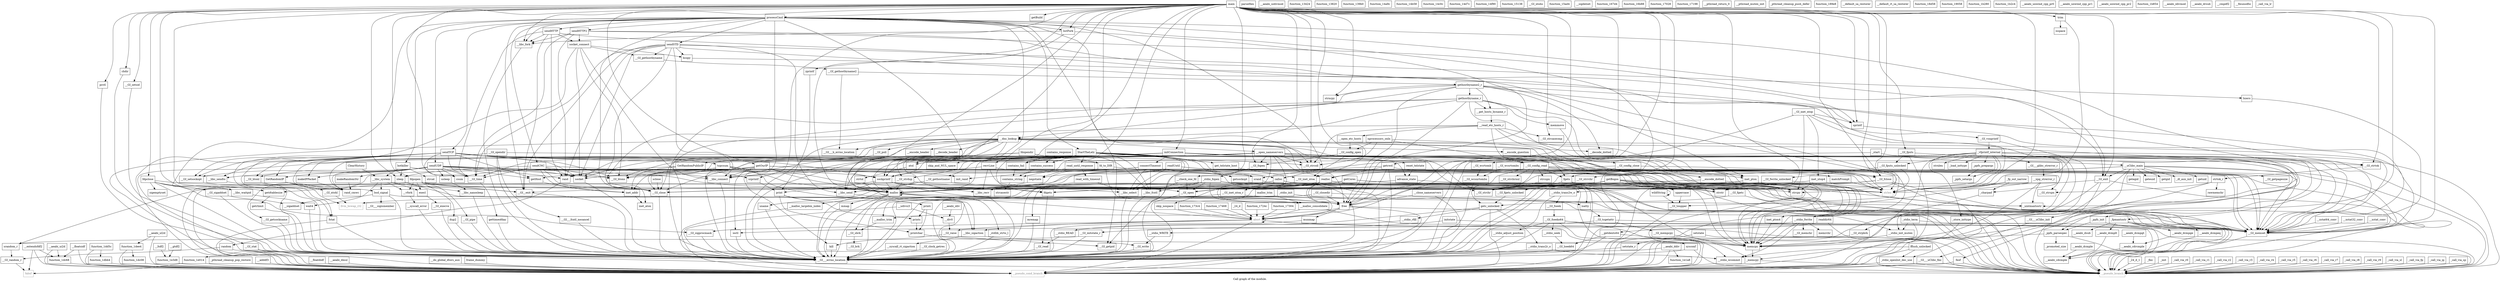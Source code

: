 digraph "Call graph of the module." {
  label="Call graph of the module.";
  node [shape=record];

  Node_getHost [label="{getHost}"];
  Node_uppercase [label="{uppercase}"];
  Node_read_with_timeout [label="{read_with_timeout}"];
  Node_sockprintf [label="{sockprintf}"];
  Node_fdpopen [label="{fdpopen}"];
  Node_zprintf [label="{zprintf}"];
  Node_szprintf [label="{szprintf}"];
  Node_readUntil [label="{readUntil}"];
  Node_fdpclose [label="{fdpclose}"];
  Node_advance_state [label="{advance_state}"];
  Node_contains_fail [label="{contains_fail}"];
  Node_makeRandomStr [label="{makeRandomStr}"];
  Node_fdgets [label="{fdgets}"];
  Node_getBogos [label="{getBogos}"];
  Node_reset_telstate [label="{reset_telstate}"];
  Node_contains_response [label="{contains_response}"];
  Node_recvLine [label="{recvLine}"];
  Node_contains_string [label="{contains_string}"];
  Node_parseHex [label="{parseHex}"];
  Node_wildString [label="{wildString}"];
  Node_matchPrompt [label="{matchPrompt}"];
  Node_csum [label="{csum}"];
  Node_tcpcsum [label="{tcpcsum}"];
  Node_getCores [label="{getCores}"];
  Node_contains_success [label="{contains_success}"];
  Node_GetRandomPublicIP [label="{GetRandomPublicIP}"];
  Node_connectTimeout [label="{connectTimeout}"];
  Node_get_telstate_host [label="{get_telstate_host}"];
  Node_listFork [label="{listFork}"];
  Node_read_until_response [label="{read_until_response}"];
  Node_makeIPPacket [label="{makeIPPacket}"];
  Node_sclose [label="{sclose}"];
  Node_socket_connect [label="{socket_connect}"];
  Node_StartTheLelz [label="{StartTheLelz}"];
  Node_sendSTD [label="{sendSTD}"];
  Node_fgets [label="{fgets}"];
  Node_sendUDP [label="{sendUDP}"];
  Node_sendTCP [label="{sendTCP}"];
  Node_botkiller [label="{botkiller}"];
  Node_ClearHistory [label="{ClearHistory}"];
  Node_sendHTTP [label="{sendHTTP}"];
  Node_sendHTTP2 [label="{sendHTTP2}"];
  Node_sendCNC [label="{sendCNC}"];
  Node_processCmd [label="{processCmd}"];
  Node_initConnection [label="{initConnection}"];
  Node_getOurIP [label="{getOurIP}"];
  Node_getBuild [label="{getBuild}"];
  Node_main [label="{main}"];
  Node___udivsi3 [label="{__udivsi3}"];
  Node___aeabi_uidivmod [label="{__aeabi_uidivmod}"];
  Node___div0 [label="{__div0}"];
  Node___vfork [label="{__vfork}"];
  Node_dup2 [label="{dup2}"];
  Node___GI_open [label="{__GI_open}"];
  Node___GI_pipe [label="{__GI_pipe}"];
  Node_getcwd [label="{getcwd}"];
  Node___GI_getpagesize [label="{__GI_getpagesize}"];
  Node___GI_getpid [label="{__GI_getpid}"];
  Node___GI_time [label="{__GI_time}"];
  Node_prctl [label="{prctl}"];
  Node___libc_fork [label="{__libc_fork}"];
  Node___libc_waitpid [label="{__libc_waitpid}"];
  Node___libc_select [label="{__libc_select}"];
  Node_chdir [label="{chdir}"];
  Node___GI_read [label="{__GI_read}"];
  Node_getdtablesize [label="{getdtablesize}"];
  Node_kill [label="{kill}"];
  Node_gettimeofday [label="{gettimeofday}"];
  Node___libc_fcntl [label="{__libc_fcntl}"];
  Node___GI___fcntl_nocancel [label="{__GI___fcntl_nocancel}"];
  Node___GI_write [label="{__GI_write}"];
  Node___GI_setsid [label="{__GI_setsid}"];
  Node_ioctl [label="{ioctl}"];
  Node___GI__exit [label="{__GI__exit}"];
  Node___GI_sigprocmask [label="{__GI_sigprocmask}"];
  Node___GI_close [label="{__GI_close}"];
  Node_isspace [label="{isspace}"];
  Node___GI_toupper [label="{__GI_toupper}"];
  Node___GI___errno_location [label="{__GI___errno_location}"];
  Node___GI_fclose [label="{__GI_fclose}"];
  Node_function_13424 [label="{function_13424}"];
  Node___GI_fopen [label="{__GI_fopen}"];
  Node_sprintf [label="{sprintf}"];
  Node___GI_vsnprintf [label="{__GI_vsnprintf}"];
  Node__stdio_fopen [label="{_stdio_fopen}"];
  Node_function_13820 [label="{function_13820}"];
  Node__stdio_init [label="{_stdio_init}"];
  Node___stdio_init_mutex [label="{__stdio_init_mutex}"];
  Node__stdio_term [label="{_stdio_term}"];
  Node_function_139b0 [label="{function_139b0}"];
  Node___stdio_wcommit [label="{__stdio_wcommit}"];
  Node__charpad [label="{_charpad}"];
  Node__fp_out_narrow [label="{_fp_out_narrow}"];
  Node_function_14a9c [label="{function_14a9c}"];
  Node__vfprintf_internal [label="{_vfprintf_internal}"];
  Node__ppfs_init [label="{_ppfs_init}"];
  Node__ppfs_prepargs [label="{_ppfs_prepargs}"];
  Node__ppfs_setargs [label="{_ppfs_setargs}"];
  Node__promoted_size [label="{_promoted_size}"];
  Node__ppfs_parsespec [label="{_ppfs_parsespec}"];
  Node_feof [label="{feof}"];
  Node___GI_config_read [label="{__GI_config_read}"];
  Node___GI_config_close [label="{__GI_config_close}"];
  Node_function_14b58 [label="{function_14b58}"];
  Node___GI_fputs [label="{__GI_fputs}"];
  Node_function_14c0c [label="{function_14c0c}"];
  Node__stdio_openlist_dec_use [label="{_stdio_openlist_dec_use}"];
  Node_function_14d7c [label="{function_14d7c}"];
  Node_fflush_unlocked [label="{fflush_unlocked}"];
  Node_function_14f90 [label="{function_14f90}"];
  Node___GI_fgets_unlocked [label="{__GI_fgets_unlocked}"];
  Node___GI_fputs_unlocked [label="{__GI_fputs_unlocked}"];
  Node___GI_fwrite_unlocked [label="{__GI_fwrite_unlocked}"];
  Node_function_15138 [label="{function_15138}"];
  Node___GI_memset [label="{__GI_memset}"];
  Node_strlen [color="gray50", fontcolor="gray50", label="{strlen}"];
  Node_bcopy [label="{bcopy}"];
  Node___GI_strcoll [label="{__GI_strcoll}"];
  Node_memcpy [label="{memcpy}"];
  Node_bzero [label="{bzero}"];
  Node_strstr [label="{strstr}"];
  Node_strnlen [label="{strnlen}"];
  Node_strcat [label="{strcat}"];
  Node_strcpy [label="{strcpy}"];
  Node_strncpy [label="{strncpy}"];
  Node___GI_strchr [label="{__GI_strchr}"];
  Node___GI___glibc_strerror_r [label="{__GI___glibc_strerror_r}"];
  Node___GI_strtok [label="{__GI_strtok}"];
  Node___GI_strcasecmp [label="{__GI_strcasecmp}"];
  Node___xpg_strerror_r [label="{__xpg_strerror_r}"];
  Node_strcasestr [label="{strcasestr}"];
  Node_isatty [label="{isatty}"];
  Node___GI_tcgetattr [label="{__GI_tcgetattr}"];
  Node___GI_htons [label="{__GI_htons}"];
  Node___GI_htonl [label="{__GI_htonl}"];
  Node___GI_ntohs [label="{__GI_ntohs}"];
  Node___GI_ntohl [label="{__GI_ntohl}"];
  Node___GI_inet_ntoa_r [label="{__GI_inet_ntoa_r}"];
  Node___GI_inet_ntoa [label="{__GI_inet_ntoa}"];
  Node_inet_addr [label="{inet_addr}"];
  Node___GI_gethostbyname [label="{__GI_gethostbyname}"];
  Node___GI_gethostbyname2 [label="{__GI_gethostbyname2}"];
  Node_function_15ad4 [label="{function_15ad4}"];
  Node___libc_connect [label="{__libc_connect}"];
  Node___GI_getsockname [label="{__GI_getsockname}"];
  Node_getsockopt [label="{getsockopt}"];
  Node___libc_recv [label="{__libc_recv}"];
  Node___libc_send [label="{__libc_send}"];
  Node___libc_sendto [label="{__libc_sendto}"];
  Node___GI_setsockopt [label="{__GI_setsockopt}"];
  Node_socket [label="{socket}"];
  Node___GI_raise [label="{__GI_raise}"];
  Node___GI_sigaddset [label="{__GI_sigaddset}"];
  Node_sigemptyset [label="{sigemptyset}"];
  Node_bsd_signal [label="{bsd_signal}"];
  Node___GI___sigismember [label="{__GI___sigismember}"];
  Node___sigaddset [label="{__sigaddset}"];
  Node___sigdelset [label="{__sigdelset}"];
  Node___malloc_largebin_index [label="{__malloc_largebin_index}"];
  Node_malloc [label="{malloc}"];
  Node_function_167d4 [label="{function_167d4}"];
  Node_realloc [label="{realloc}"];
  Node_function_16b88 [label="{function_16b88}"];
  Node___malloc_trim [label="{__malloc_trim}"];
  Node___malloc_consolidate [label="{__malloc_consolidate}"];
  Node_free [label="{free}"];
  Node_function_17028 [label="{function_17028}"];
  Node_malloc_trim [label="{malloc_trim}"];
  Node_abort [label="{abort}"];
  Node_function_17198 [label="{function_17198}"];
  Node_rand [label="{rand}"];
  Node_random [label="{random}"];
  Node_function_1724c [label="{function_1724c}"];
  Node_setstate [label="{setstate}"];
  Node_function_17304 [label="{function_17304}"];
  Node_initstate [label="{initstate}"];
  Node_function_173c4 [label="{function_173c4}"];
  Node_srand [label="{srand}"];
  Node_function_17468 [label="{function_17468}"];
  Node_setstate_r [label="{setstate_r}"];
  Node___GI_random_r [label="{__GI_random_r}"];
  Node_srandom_r [label="{srandom_r}"];
  Node__24_d_1 [label="{_24_d_1}"];
  Node___GI_initstate_r [label="{__GI_initstate_r}"];
  Node_atol [label="{atol}"];
  Node_strtol [label="{strtol}"];
  Node__stdlib_strto_l [label="{_stdlib_strto_l}"];
  Node___GI_exit [label="{__GI_exit}"];
  Node_sleep [label="{sleep}"];
  Node_nprocessors_onln [label="{nprocessors_onln}"];
  Node_sysconf [label="{sysconf}"];
  Node_execl [label="{execl}"];
  Node_usleep [label="{usleep}"];
  Node___pthread_return_0 [label="{__pthread_return_0}"];
  Node___pthread_mutex_init [label="{__pthread_mutex_init}"];
  Node__pthread_cleanup_push_defer [label="{_pthread_cleanup_push_defer}"];
  Node__pthread_cleanup_pop_restore [label="{_pthread_cleanup_pop_restore}"];
  Node___GI___uClibc_fini [label="{__GI___uClibc_fini}"];
  Node___check_one_fd [label="{__check_one_fd}"];
  Node___GI___uClibc_init [label="{__GI___uClibc_init}"];
  Node___uClibc_main [label="{__uClibc_main}"];
  Node___libc_system [label="{__libc_system}"];
  Node_mmap [label="{mmap}"];
  Node___syscall_error [label="{__syscall_error}"];
  Node___libc_sigaction [label="{__libc_sigaction}"];
  Node_function_189e8 [label="{function_189e8}"];
  Node___default_sa_restorer [label="{__default_sa_restorer}"];
  Node___default_rt_sa_restorer [label="{__default_rt_sa_restorer}"];
  Node_wait4 [label="{wait4}"];
  Node___GI_execve [label="{__GI_execve}"];
  Node_getuid [label="{getuid}"];
  Node___GI_clock_getres [label="{__GI_clock_getres}"];
  Node_getrlimit [label="{getrlimit}"];
  Node_getegid [label="{getegid}"];
  Node_geteuid [label="{geteuid}"];
  Node___GI_sbrk [label="{__GI_sbrk}"];
  Node_getgid [label="{getgid}"];
  Node_munmap [label="{munmap}"];
  Node___libc_nanosleep [label="{__libc_nanosleep}"];
  Node_mremap [label="{mremap}"];
  Node___syscall_rt_sigaction [label="{__syscall_rt_sigaction}"];
  Node___GI_closedir [label="{__GI_closedir}"];
  Node_function_18d58 [label="{function_18d58}"];
  Node_fd_to_DIR [label="{fd_to_DIR}"];
  Node___GI_opendir [label="{__GI_opendir}"];
  Node_fdopendir [label="{fdopendir}"];
  Node_readdir64 [label="{readdir64}"];
  Node_function_19058 [label="{function_19058}"];
  Node___GI___h_errno_location [label="{__GI___h_errno_location}"];
  Node___GI_config_open [label="{__GI_config_open}"];
  Node___GI_wcrtomb [label="{__GI_wcrtomb}"];
  Node___GI_wcsrtombs [label="{__GI_wcsrtombs}"];
  Node___GI_wcsnrtombs [label="{__GI_wcsnrtombs}"];
  Node___stdio_WRITE [label="{__stdio_WRITE}"];
  Node___stdio_fwrite [label="{__stdio_fwrite}"];
  Node___stdio_trans2w_o [label="{__stdio_trans2w_o}"];
  Node__load_inttype [label="{_load_inttype}"];
  Node__store_inttype [label="{_store_inttype}"];
  Node__uintmaxtostr [label="{_uintmaxtostr}"];
  Node__fpmaxtostr [label="{_fpmaxtostr}"];
  Node___GI_fgetc [label="{__GI_fgetc}"];
  Node_getc_unlocked [label="{getc_unlocked}"];
  Node__memcpy [label="{_memcpy}"];
  Node___GI_memchr [label="{__GI_memchr}"];
  Node_strtok_r [label="{strtok_r}"];
  Node_strcspn [label="{strcspn}"];
  Node_rawmemchr [label="{rawmemchr}"];
  Node_memrchr [label="{memrchr}"];
  Node___GI_strspn [label="{__GI_strspn}"];
  Node___GI_strrchr [label="{__GI_strrchr}"];
  Node___GI_mempcpy [label="{__GI_mempcpy}"];
  Node___GI_strchrnul [label="{__GI_strchrnul}"];
  Node___GI_strpbrk [label="{__GI_strpbrk}"];
  Node_inet_aton [label="{inet_aton}"];
  Node_gethostbyname2_r [label="{gethostbyname2_r}"];
  Node_calloc [label="{calloc}"];
  Node_function_1b280 [label="{function_1b280}"];
  Node__dl_aux_init [label="{_dl_aux_init}"];
  Node_function_1b2c4 [label="{function_1b2c4}"];
  Node___GI_brk [label="{__GI_brk}"];
  Node___aeabi_unwind_cpp_pr0 [label="{__aeabi_unwind_cpp_pr0}"];
  Node___aeabi_unwind_cpp_pr1 [label="{__aeabi_unwind_cpp_pr1}"];
  Node___aeabi_unwind_cpp_pr2 [label="{__aeabi_unwind_cpp_pr2}"];
  Node_fstat [label="{fstat}"];
  Node___xstat64_conv [label="{__xstat64_conv}"];
  Node___xstat32_conv [label="{__xstat32_conv}"];
  Node___xstat_conv [label="{__xstat_conv}"];
  Node___getdents64 [label="{__getdents64}"];
  Node___GI_fseek [label="{__GI_fseek}"];
  Node___GI_fseeko64 [label="{__GI_fseeko64}"];
  Node_function_1b854 [label="{function_1b854}"];
  Node___stdio_READ [label="{__stdio_READ}"];
  Node___stdio_adjust_position [label="{__stdio_adjust_position}"];
  Node___stdio_rfill [label="{__stdio_rfill}"];
  Node___stdio_trans2r_o [label="{__stdio_trans2r_o}"];
  Node___stdio_seek [label="{__stdio_seek}"];
  Node_inet_pton4 [label="{inet_pton4}"];
  Node_inet_pton [label="{inet_pton}"];
  Node_inet_ntop4 [label="{inet_ntop4}"];
  Node___GI_inet_ntop [label="{__GI_inet_ntop}"];
  Node___decode_dotted [label="{__decode_dotted}"];
  Node___dns_lookup [label="{__dns_lookup}"];
  Node__24_d [label="{_24_d}"];
  Node_skip_nospace [label="{skip_nospace}"];
  Node_skip_and_NUL_space [label="{skip_and_NUL_space}"];
  Node___open_nameservers [label="{__open_nameservers}"];
  Node___close_nameservers [label="{__close_nameservers}"];
  Node___get_hosts_byname_r [label="{__get_hosts_byname_r}"];
  Node_gethostbyname_r [label="{gethostbyname_r}"];
  Node___GI_poll [label="{__GI_poll}"];
  Node___GI_gethostname [label="{__GI_gethostname}"];
  Node___GI_stat [label="{__GI_stat}"];
  Node___GI_lseek64 [label="{__GI_lseek64}"];
  Node_memmove [label="{memmove}"];
  Node___GI_strdup [label="{__GI_strdup}"];
  Node___encode_header [label="{__encode_header}"];
  Node___decode_header [label="{__decode_header}"];
  Node___encode_question [label="{__encode_question}"];
  Node___open_etc_hosts [label="{__open_etc_hosts}"];
  Node___read_etc_hosts_r [label="{__read_etc_hosts_r}"];
  Node_uname [label="{uname}"];
  Node___encode_dotted [label="{__encode_dotted}"];
  Node___aeabi_idiv [label="{__aeabi_idiv}"];
  Node___aeabi_idivmod [label="{__aeabi_idivmod}"];
  Node___aeabi_drsub [label="{__aeabi_drsub}"];
  Node___aeabi_dsub [label="{__aeabi_dsub}"];
  Node___adddf3 [label="{__adddf3}"];
  Node_function_1dbb4 [label="{function_1dbb4}"];
  Node_function_1dc08 [label="{function_1dc08}"];
  Node_function_1dc68 [label="{function_1dc68}"];
  Node_function_1dd5c [label="{function_1dd5c}"];
  Node___aeabi_ui2d [label="{__aeabi_ui2d}"];
  Node___floatsidf [label="{__floatsidf}"];
  Node___extendsfdf2 [label="{__extendsfdf2}"];
  Node___aeabi_ul2d [label="{__aeabi_ul2d}"];
  Node___floatdidf [label="{__floatdidf}"];
  Node_function_1dee4 [label="{function_1dee4}"];
  Node___aeabi_dmul [label="{__aeabi_dmul}"];
  Node_function_1e014 [label="{function_1e014}"];
  Node_function_1e1a8 [label="{function_1e1a8}"];
  Node___aeabi_ddiv [label="{__aeabi_ddiv}"];
  Node___gtdf2 [label="{__gtdf2}"];
  Node___ltdf2 [label="{__ltdf2}"];
  Node___cmpdf2 [label="{__cmpdf2}"];
  Node_function_1e3d8 [label="{function_1e3d8}"];
  Node___aeabi_cdrcmple [label="{__aeabi_cdrcmple}"];
  Node___aeabi_cdcmple [label="{__aeabi_cdcmple}"];
  Node___aeabi_dcmpeq [label="{__aeabi_dcmpeq}"];
  Node___aeabi_dcmplt [label="{__aeabi_dcmplt}"];
  Node___aeabi_dcmple [label="{__aeabi_dcmple}"];
  Node___aeabi_dcmpge [label="{__aeabi_dcmpge}"];
  Node___aeabi_dcmpgt [label="{__aeabi_dcmpgt}"];
  Node___fixunsdfsi [label="{__fixunsdfsi}"];
  Node__fini [label="{_fini}"];
  Node_llvm_bswap_i32 [color="gray50", fontcolor="gray50", label="{llvm_bswap_i32}"];
  Node_abort [color="gray50", fontcolor="gray50", label="{abort}"];
  Node_fabsf [color="gray50", fontcolor="gray50", label="{fabsf}"];
  Node_GetRandomIP [label="{GetRandomIP}"];
  Node___pseudo_branch [color="gray50", fontcolor="gray50", label="{__pseudo_branch}"];
  Node___pseudo_cond_branch [color="gray50", fontcolor="gray50", label="{__pseudo_cond_branch}"];
  Node__init [label="{_init}"];
  Node__call_via_r0 [label="{_call_via_r0}"];
  Node__call_via_r1 [label="{_call_via_r1}"];
  Node__call_via_r2 [label="{_call_via_r2}"];
  Node__call_via_r3 [label="{_call_via_r3}"];
  Node__call_via_r4 [label="{_call_via_r4}"];
  Node__call_via_r5 [label="{_call_via_r5}"];
  Node__call_via_lr [label="{_call_via_lr}"];
  Node__call_via_r6 [label="{_call_via_r6}"];
  Node__call_via_r7 [label="{_call_via_r7}"];
  Node__call_via_r8 [label="{_call_via_r8}"];
  Node__call_via_r9 [label="{_call_via_r9}"];
  Node__call_via_sl [label="{_call_via_sl}"];
  Node__call_via_fp [label="{_call_via_fp}"];
  Node__call_via_ip [label="{_call_via_ip}"];
  Node__call_via_sp [label="{_call_via_sp}"];
  Node_negotiate [label="{negotiate}"];
  Node___do_global_dtors_aux [label="{__do_global_dtors_aux}"];
  Node_frame_dummy [label="{frame_dummy}"];
  Node__start [label="{_start}"];
  Node_init_rand [label="{init_rand}"];
  Node_rand_cmwc [label="{rand_cmwc}"];
  Node_trim [label="{trim}"];
  Node_printchar [label="{printchar}"];
  Node_prints [label="{prints}"];
  Node_printi [label="{printi}"];
  Node_print [label="{print}"];
  Node_getHost -> Node_inet_addr;
  Node_uppercase -> Node___GI_toupper;
  Node_read_with_timeout -> Node___libc_select;
  Node_read_with_timeout -> Node___libc_recv;
  Node_sockprintf -> Node___GI_memset;
  Node_sockprintf -> Node_strlen;
  Node_sockprintf -> Node___libc_send;
  Node_sockprintf -> Node_malloc;
  Node_sockprintf -> Node_free;
  Node_sockprintf -> Node_print;
  Node_fdpopen -> Node___vfork;
  Node_fdpopen -> Node_dup2;
  Node_fdpopen -> Node___GI_pipe;
  Node_fdpopen -> Node_getdtablesize;
  Node_fdpopen -> Node___GI__exit;
  Node_fdpopen -> Node___GI_close;
  Node_fdpopen -> Node___GI_memset;
  Node_fdpopen -> Node_malloc;
  Node_fdpopen -> Node_execl;
  Node_zprintf -> Node_print;
  Node_szprintf -> Node_print;
  Node_readUntil -> Node_matchPrompt;
  Node_readUntil -> Node___libc_select;
  Node_readUntil -> Node_strstr;
  Node_readUntil -> Node___libc_recv;
  Node_readUntil -> Node_negotiate;
  Node_fdpclose -> Node___libc_waitpid;
  Node_fdpclose -> Node___GI_sigprocmask;
  Node_fdpclose -> Node___GI_close;
  Node_fdpclose -> Node___GI___errno_location;
  Node_fdpclose -> Node___GI_sigaddset;
  Node_fdpclose -> Node_sigemptyset;
  Node_advance_state -> Node___GI_close;
  Node_advance_state -> Node___GI_memset;
  Node_contains_fail -> Node_contains_string;
  Node_makeRandomStr -> Node_rand_cmwc;
  Node_fdgets -> Node___GI_read;
  Node_getBogos -> Node_uppercase;
  Node_getBogos -> Node_fdgets;
  Node_getBogos -> Node___GI_open;
  Node_getBogos -> Node___GI_close;
  Node_getBogos -> Node___GI_memset;
  Node_getBogos -> Node_strlen;
  Node_getBogos -> Node_strstr;
  Node_getBogos -> Node_strcpy;
  Node_getBogos -> Node___GI_strchr;
  Node_reset_telstate -> Node_advance_state;
  Node_contains_response -> Node_contains_fail;
  Node_contains_response -> Node_contains_success;
  Node_recvLine -> Node_sockprintf;
  Node_recvLine -> Node___libc_select;
  Node_recvLine -> Node___GI_memset;
  Node_recvLine -> Node___libc_recv;
  Node_contains_string -> Node_strcasestr;
  Node_wildString -> Node_wildString;
  Node_wildString -> Node___GI_toupper;
  Node_matchPrompt -> Node_strlen;
  Node_tcpcsum -> Node_csum;
  Node_tcpcsum -> Node_memcpy;
  Node_tcpcsum -> Node___GI_htons;
  Node_tcpcsum -> Node_malloc;
  Node_tcpcsum -> Node_free;
  Node_getCores -> Node_uppercase;
  Node_getCores -> Node_fdgets;
  Node_getCores -> Node___GI_open;
  Node_getCores -> Node___GI_close;
  Node_getCores -> Node___GI_memset;
  Node_getCores -> Node_strstr;
  Node_contains_success -> Node_contains_string;
  Node_GetRandomPublicIP -> Node_szprintf;
  Node_GetRandomPublicIP -> Node_inet_addr;
  Node_GetRandomPublicIP -> Node_rand;
  Node_connectTimeout -> Node_getHost;
  Node_connectTimeout -> Node___libc_select;
  Node_connectTimeout -> Node___libc_fcntl;
  Node_connectTimeout -> Node___GI___errno_location;
  Node_connectTimeout -> Node___GI_memset;
  Node_connectTimeout -> Node___GI_htons;
  Node_connectTimeout -> Node___libc_connect;
  Node_connectTimeout -> Node_getsockopt;
  Node_get_telstate_host -> Node___GI_inet_ntoa;
  Node_listFork -> Node___libc_fork;
  Node_listFork -> Node_malloc;
  Node_listFork -> Node_free;
  Node_read_until_response -> Node_read_with_timeout;
  Node_read_until_response -> Node_contains_string;
  Node_read_until_response -> Node___GI_memset;
  Node_read_until_response -> Node_negotiate;
  Node_makeIPPacket -> Node_rand_cmwc;
  Node_sclose -> Node___GI_close;
  Node_socket_connect -> Node_bcopy;
  Node_socket_connect -> Node___GI_htons;
  Node_socket_connect -> Node___GI_gethostbyname;
  Node_socket_connect -> Node___libc_connect;
  Node_socket_connect -> Node___GI_setsockopt;
  Node_socket_connect -> Node_socket;
  Node_StartTheLelz -> Node_sockprintf;
  Node_StartTheLelz -> Node_advance_state;
  Node_StartTheLelz -> Node_contains_fail;
  Node_StartTheLelz -> Node_reset_telstate;
  Node_StartTheLelz -> Node_contains_success;
  Node_StartTheLelz -> Node_GetRandomPublicIP;
  Node_StartTheLelz -> Node_get_telstate_host;
  Node_StartTheLelz -> Node_read_until_response;
  Node_StartTheLelz -> Node___GI_time;
  Node_StartTheLelz -> Node___libc_select;
  Node_StartTheLelz -> Node___libc_fcntl;
  Node_StartTheLelz -> Node___GI___errno_location;
  Node_StartTheLelz -> Node___GI_memset;
  Node_StartTheLelz -> Node_strlen;
  Node_StartTheLelz -> Node___GI_htons;
  Node_StartTheLelz -> Node___libc_connect;
  Node_StartTheLelz -> Node_getsockopt;
  Node_StartTheLelz -> Node___libc_send;
  Node_StartTheLelz -> Node_socket;
  Node_StartTheLelz -> Node_malloc;
  Node_StartTheLelz -> Node_srand;
  Node_StartTheLelz -> Node_rand_cmwc;
  Node_sendSTD -> Node___GI_time;
  Node_sendSTD -> Node___GI__exit;
  Node_sendSTD -> Node___GI_close;
  Node_sendSTD -> Node_bcopy;
  Node_sendSTD -> Node_memcpy;
  Node_sendSTD -> Node_bzero;
  Node_sendSTD -> Node___GI_gethostbyname;
  Node_sendSTD -> Node___libc_connect;
  Node_sendSTD -> Node___libc_send;
  Node_sendSTD -> Node_socket;
  Node_sendSTD -> Node_rand;
  Node_fgets -> Node___GI_fgets_unlocked;
  Node_fgets -> Node___pseudo_branch;
  Node_fgets -> Node___pseudo_cond_branch;
  Node_sendUDP -> Node_getHost;
  Node_sendUDP -> Node_sockprintf;
  Node_sendUDP -> Node_makeRandomStr;
  Node_sendUDP -> Node_csum;
  Node_sendUDP -> Node_makeIPPacket;
  Node_sendUDP -> Node___GI_time;
  Node_sendUDP -> Node___GI_memset;
  Node_sendUDP -> Node___GI_htons;
  Node_sendUDP -> Node___GI_htonl;
  Node_sendUDP -> Node___libc_sendto;
  Node_sendUDP -> Node___GI_setsockopt;
  Node_sendUDP -> Node_socket;
  Node_sendUDP -> Node_malloc;
  Node_sendUDP -> Node_rand;
  Node_sendUDP -> Node_srand;
  Node_sendUDP -> Node_usleep;
  Node_sendUDP -> Node_GetRandomIP;
  Node_sendUDP -> Node_init_rand;
  Node_sendUDP -> Node_rand_cmwc;
  Node_sendTCP -> Node_getHost;
  Node_sendTCP -> Node_sockprintf;
  Node_sendTCP -> Node_csum;
  Node_sendTCP -> Node_tcpcsum;
  Node_sendTCP -> Node_makeIPPacket;
  Node_sendTCP -> Node___GI_time;
  Node_sendTCP -> Node___GI_memset;
  Node_sendTCP -> Node___GI_strcoll;
  Node_sendTCP -> Node___GI_strtok;
  Node_sendTCP -> Node___GI_htons;
  Node_sendTCP -> Node___GI_htonl;
  Node_sendTCP -> Node___libc_sendto;
  Node_sendTCP -> Node___GI_setsockopt;
  Node_sendTCP -> Node_socket;
  Node_sendTCP -> Node_GetRandomIP;
  Node_sendTCP -> Node_rand_cmwc;
  Node_botkiller -> Node_memcpy;
  Node_botkiller -> Node_strcat;
  Node_botkiller -> Node_sleep;
  Node_botkiller -> Node___libc_system;
  Node_ClearHistory -> Node___libc_system;
  Node_sendHTTP -> Node_socket_connect;
  Node_sendHTTP -> Node___GI_time;
  Node_sendHTTP -> Node___libc_fork;
  Node_sendHTTP -> Node___GI__exit;
  Node_sendHTTP -> Node_sprintf;
  Node_sendHTTP -> Node_rand;
  Node_sendHTTP2 -> Node_socket_connect;
  Node_sendHTTP2 -> Node___GI_time;
  Node_sendHTTP2 -> Node___libc_fork;
  Node_sendHTTP2 -> Node_sprintf;
  Node_sendHTTP2 -> Node_rand;
  Node_sendHTTP2 -> Node___GI_exit;
  Node_sendCNC -> Node___GI_time;
  Node_sendCNC -> Node___GI_close;
  Node_sendCNC -> Node___GI_htons;
  Node_sendCNC -> Node_inet_addr;
  Node_sendCNC -> Node___libc_connect;
  Node_sendCNC -> Node_socket;
  Node_sendCNC -> Node_sleep;
  Node_processCmd -> Node_sockprintf;
  Node_processCmd -> Node_listFork;
  Node_processCmd -> Node_StartTheLelz;
  Node_processCmd -> Node_sendSTD;
  Node_processCmd -> Node_sendUDP;
  Node_processCmd -> Node_sendTCP;
  Node_processCmd -> Node_botkiller;
  Node_processCmd -> Node_sendHTTP;
  Node_processCmd -> Node_sendHTTP2;
  Node_processCmd -> Node_sendCNC;
  Node_processCmd -> Node___GI_getpid;
  Node_processCmd -> Node___libc_fork;
  Node_processCmd -> Node_getdtablesize;
  Node_processCmd -> Node_kill;
  Node_processCmd -> Node___GI__exit;
  Node_processCmd -> Node___GI_close;
  Node_processCmd -> Node___GI_strcoll;
  Node_processCmd -> Node___GI_strchr;
  Node_processCmd -> Node___GI_strtok;
  Node_processCmd -> Node___GI_inet_ntoa;
  Node_processCmd -> Node_atol;
  Node_processCmd -> Node___GI_exit;
  Node_initConnection -> Node_connectTimeout;
  Node_initConnection -> Node___GI_close;
  Node_initConnection -> Node___GI_memset;
  Node_initConnection -> Node_strcpy;
  Node_initConnection -> Node___GI_strchr;
  Node_initConnection -> Node_socket;
  Node_initConnection -> Node_atol;
  Node_getOurIP -> Node_fdgets;
  Node_getOurIP -> Node___GI_open;
  Node_getOurIP -> Node_ioctl;
  Node_getOurIP -> Node___GI_close;
  Node_getOurIP -> Node___GI_memset;
  Node_getOurIP -> Node_strstr;
  Node_getOurIP -> Node_strcpy;
  Node_getOurIP -> Node___GI_htons;
  Node_getOurIP -> Node_inet_addr;
  Node_getOurIP -> Node___libc_connect;
  Node_getOurIP -> Node___GI_getsockname;
  Node_getOurIP -> Node_socket;
  Node_main -> Node_sockprintf;
  Node_main -> Node_fdpopen;
  Node_main -> Node_zprintf;
  Node_main -> Node_szprintf;
  Node_main -> Node_fdpclose;
  Node_main -> Node_fdgets;
  Node_main -> Node_recvLine;
  Node_main -> Node_listFork;
  Node_main -> Node_fgets;
  Node_main -> Node_processCmd;
  Node_main -> Node_initConnection;
  Node_main -> Node_getOurIP;
  Node_main -> Node_getBuild;
  Node_main -> Node_getcwd;
  Node_main -> Node___GI_getpid;
  Node_main -> Node___GI_time;
  Node_main -> Node_prctl;
  Node_main -> Node___libc_fork;
  Node_main -> Node___libc_waitpid;
  Node_main -> Node_chdir;
  Node_main -> Node___GI_setsid;
  Node_main -> Node___GI_toupper;
  Node_main -> Node___GI_fclose;
  Node_main -> Node___GI_fopen;
  Node_main -> Node_sprintf;
  Node_main -> Node_feof;
  Node_main -> Node___GI_fputs;
  Node_main -> Node___GI_memset;
  Node_main -> Node_strlen;
  Node_main -> Node___GI_strcoll;
  Node_main -> Node_strstr;
  Node_main -> Node_strcpy;
  Node_main -> Node_strncpy;
  Node_main -> Node___GI_strtok;
  Node_main -> Node___GI_strcasecmp;
  Node_main -> Node___GI_inet_ntoa;
  Node_main -> Node_bsd_signal;
  Node_main -> Node_malloc;
  Node_main -> Node_free;
  Node_main -> Node_srand;
  Node_main -> Node___GI_exit;
  Node_main -> Node_sleep;
  Node_main -> Node_init_rand;
  Node_main -> Node_trim;
  Node___udivsi3 -> Node___div0;
  Node___udivsi3 -> Node___pseudo_cond_branch;
  Node___div0 -> Node___GI_raise;
  Node___vfork -> Node___syscall_error;
  Node_dup2 -> Node___GI___errno_location;
  Node___GI_open -> Node___GI___errno_location;
  Node___GI_pipe -> Node___GI___errno_location;
  Node_getcwd -> Node___GI_getpagesize;
  Node_getcwd -> Node___GI___errno_location;
  Node_getcwd -> Node_malloc;
  Node_getcwd -> Node_realloc;
  Node_getcwd -> Node_free;
  Node___GI_time -> Node_gettimeofday;
  Node_prctl -> Node___GI___errno_location;
  Node___libc_fork -> Node___GI___errno_location;
  Node___libc_waitpid -> Node_wait4;
  Node___libc_select -> Node___GI___errno_location;
  Node_chdir -> Node___GI___errno_location;
  Node___GI_read -> Node___GI___errno_location;
  Node_getdtablesize -> Node_getrlimit;
  Node_kill -> Node___GI___errno_location;
  Node_gettimeofday -> Node___GI___errno_location;
  Node___libc_fcntl -> Node___GI___errno_location;
  Node___GI___fcntl_nocancel -> Node___GI___errno_location;
  Node___GI_write -> Node___GI___errno_location;
  Node___GI_setsid -> Node___GI___errno_location;
  Node_ioctl -> Node___GI___errno_location;
  Node___GI__exit -> Node___GI___errno_location;
  Node___GI_sigprocmask -> Node___GI___errno_location;
  Node___GI_close -> Node___GI___errno_location;
  Node___GI_toupper -> Node___pseudo_cond_branch;
  Node___GI_fclose -> Node___GI_close;
  Node___GI_fclose -> Node__stdio_openlist_dec_use;
  Node___GI_fclose -> Node___pseudo_branch;
  Node___GI_fclose -> Node___pseudo_cond_branch;
  Node___GI_fopen -> Node__stdio_fopen;
  Node_sprintf -> Node___GI_vsnprintf;
  Node___GI_vsnprintf -> Node___stdio_init_mutex;
  Node___GI_vsnprintf -> Node__vfprintf_internal;
  Node__stdio_fopen -> Node___GI_open;
  Node__stdio_fopen -> Node___libc_fcntl;
  Node__stdio_fopen -> Node___GI___errno_location;
  Node__stdio_fopen -> Node___stdio_init_mutex;
  Node__stdio_fopen -> Node_isatty;
  Node__stdio_fopen -> Node_malloc;
  Node__stdio_fopen -> Node_free;
  Node__stdio_fopen -> Node___pseudo_branch;
  Node__stdio_init -> Node___GI___errno_location;
  Node__stdio_init -> Node_isatty;
  Node___stdio_init_mutex -> Node_memcpy;
  Node__stdio_term -> Node___stdio_init_mutex;
  Node__stdio_term -> Node___pseudo_branch;
  Node__stdio_term -> Node___pseudo_cond_branch;
  Node___stdio_wcommit -> Node___pseudo_cond_branch;
  Node__charpad -> Node___stdio_fwrite;
  Node__fp_out_narrow -> Node__charpad;
  Node__fp_out_narrow -> Node_strlen;
  Node__fp_out_narrow -> Node___pseudo_cond_branch;
  Node__vfprintf_internal -> Node___GI___errno_location;
  Node__vfprintf_internal -> Node__charpad;
  Node__vfprintf_internal -> Node__ppfs_init;
  Node__vfprintf_internal -> Node__ppfs_prepargs;
  Node__vfprintf_internal -> Node__ppfs_setargs;
  Node__vfprintf_internal -> Node__ppfs_parsespec;
  Node__vfprintf_internal -> Node___GI_fputs_unlocked;
  Node__vfprintf_internal -> Node_strlen;
  Node__vfprintf_internal -> Node_strnlen;
  Node__vfprintf_internal -> Node___GI___glibc_strerror_r;
  Node__vfprintf_internal -> Node___GI_wcrtomb;
  Node__vfprintf_internal -> Node___GI_wcsrtombs;
  Node__vfprintf_internal -> Node___stdio_fwrite;
  Node__vfprintf_internal -> Node__load_inttype;
  Node__vfprintf_internal -> Node__store_inttype;
  Node__vfprintf_internal -> Node__uintmaxtostr;
  Node__vfprintf_internal -> Node__fpmaxtostr;
  Node__vfprintf_internal -> Node___pseudo_branch;
  Node__vfprintf_internal -> Node___pseudo_cond_branch;
  Node__ppfs_init -> Node__ppfs_parsespec;
  Node__ppfs_init -> Node___GI_memset;
  Node__ppfs_prepargs -> Node__ppfs_setargs;
  Node__ppfs_parsespec -> Node__promoted_size;
  Node__ppfs_parsespec -> Node_memcpy;
  Node__ppfs_parsespec -> Node___pseudo_branch;
  Node_feof -> Node___pseudo_branch;
  Node_feof -> Node___pseudo_cond_branch;
  Node___GI_config_read -> Node_fgets;
  Node___GI_config_read -> Node___GI_memset;
  Node___GI_config_read -> Node_strlen;
  Node___GI_config_read -> Node___GI_strchr;
  Node___GI_config_read -> Node_malloc;
  Node___GI_config_read -> Node_realloc;
  Node___GI_config_read -> Node___GI_fgetc;
  Node___GI_config_read -> Node_getc_unlocked;
  Node___GI_config_read -> Node_strcspn;
  Node___GI_config_read -> Node___GI_strspn;
  Node___GI_config_read -> Node___GI_strchrnul;
  Node___GI_config_close -> Node___GI_fclose;
  Node___GI_config_close -> Node_free;
  Node___GI_config_close -> Node___pseudo_cond_branch;
  Node___GI_fputs -> Node___GI_fputs_unlocked;
  Node___GI_fputs -> Node___pseudo_branch;
  Node___GI_fputs -> Node___pseudo_cond_branch;
  Node__stdio_openlist_dec_use -> Node___pseudo_branch;
  Node__stdio_openlist_dec_use -> Node___pseudo_cond_branch;
  Node_fflush_unlocked -> Node___stdio_wcommit;
  Node_fflush_unlocked -> Node__stdio_openlist_dec_use;
  Node_fflush_unlocked -> Node___pseudo_branch;
  Node___GI_fgets_unlocked -> Node_getc_unlocked;
  Node___GI_fputs_unlocked -> Node___GI_fwrite_unlocked;
  Node___GI_fputs_unlocked -> Node_strlen;
  Node___GI_fwrite_unlocked -> Node___GI___errno_location;
  Node___GI_fwrite_unlocked -> Node___stdio_fwrite;
  Node___GI_fwrite_unlocked -> Node___stdio_trans2w_o;
  Node___GI_memset -> Node___pseudo_branch;
  Node_bcopy -> Node__memcpy;
  Node_memcpy -> Node__memcpy;
  Node_bzero -> Node___GI_memset;
  Node___GI___glibc_strerror_r -> Node___xpg_strerror_r;
  Node___GI_strtok -> Node_strtok_r;
  Node___xpg_strerror_r -> Node___GI___errno_location;
  Node___xpg_strerror_r -> Node_strlen;
  Node___xpg_strerror_r -> Node_memcpy;
  Node___xpg_strerror_r -> Node__uintmaxtostr;
  Node_isatty -> Node___GI_tcgetattr;
  Node___GI_tcgetattr -> Node_ioctl;
  Node___GI_tcgetattr -> Node___GI_memset;
  Node___GI_tcgetattr -> Node___GI_mempcpy;
  Node___GI_htonl -> Node_llvm_bswap_i32;
  Node___GI_ntohl -> Node_llvm_bswap_i32;
  Node___GI_inet_ntoa_r -> Node__uintmaxtostr;
  Node___GI_inet_ntoa_r -> Node_llvm_bswap_i32;
  Node___GI_inet_ntoa -> Node___GI_inet_ntoa_r;
  Node_inet_addr -> Node_inet_aton;
  Node___GI_gethostbyname -> Node___GI_gethostbyname2;
  Node___GI_gethostbyname2 -> Node___GI___h_errno_location;
  Node___GI_gethostbyname2 -> Node_gethostbyname2_r;
  Node___libc_connect -> Node___GI___errno_location;
  Node___GI_getsockname -> Node___GI___errno_location;
  Node_getsockopt -> Node___GI___errno_location;
  Node___libc_recv -> Node___GI___errno_location;
  Node___libc_send -> Node___GI___errno_location;
  Node___libc_sendto -> Node___GI___errno_location;
  Node___GI_setsockopt -> Node___GI___errno_location;
  Node_socket -> Node___GI___errno_location;
  Node___GI_raise -> Node___GI_getpid;
  Node___GI_raise -> Node_kill;
  Node___GI_sigaddset -> Node___GI___errno_location;
  Node___GI_sigaddset -> Node___sigaddset;
  Node_bsd_signal -> Node___GI___errno_location;
  Node_bsd_signal -> Node___GI___sigismember;
  Node_bsd_signal -> Node___sigaddset;
  Node_bsd_signal -> Node___libc_sigaction;
  Node___malloc_largebin_index -> Node___pseudo_cond_branch;
  Node_malloc -> Node___GI___errno_location;
  Node_malloc -> Node___malloc_largebin_index;
  Node_malloc -> Node_malloc;
  Node_malloc -> Node___malloc_consolidate;
  Node_malloc -> Node_free;
  Node_malloc -> Node_abort;
  Node_malloc -> Node_mmap;
  Node_malloc -> Node___GI_sbrk;
  Node_malloc -> Node___pseudo_branch;
  Node_realloc -> Node___GI___errno_location;
  Node_realloc -> Node_memcpy;
  Node_realloc -> Node_malloc;
  Node_realloc -> Node_free;
  Node_realloc -> Node_abort;
  Node_realloc -> Node_mremap;
  Node_realloc -> Node___pseudo_branch;
  Node___malloc_trim -> Node___GI_sbrk;
  Node___malloc_consolidate -> Node_abort;
  Node___malloc_consolidate -> Node_sysconf;
  Node_free -> Node___malloc_trim;
  Node_free -> Node_abort;
  Node_free -> Node_munmap;
  Node_free -> Node___pseudo_branch;
  Node_free -> Node___pseudo_cond_branch;
  Node_malloc_trim -> Node___malloc_trim;
  Node_malloc_trim -> Node___malloc_consolidate;
  Node_abort -> Node___GI_sigprocmask;
  Node_abort -> Node___GI_memset;
  Node_abort -> Node___GI_raise;
  Node_abort -> Node_abort;
  Node_abort -> Node___libc_sigaction;
  Node_abort -> Node___pseudo_branch;
  Node_abort -> Node___pseudo_cond_branch;
  Node_rand -> Node_random;
  Node_random -> Node___GI_random_r;
  Node_random -> Node___pseudo_branch;
  Node_function_1724c -> Node_abort;
  Node_setstate -> Node_setstate_r;
  Node_setstate -> Node___pseudo_branch;
  Node_function_17304 -> Node_abort;
  Node_initstate -> Node___GI_initstate_r;
  Node_initstate -> Node___pseudo_branch;
  Node_function_173c4 -> Node_abort;
  Node_srand -> Node_srandom_r;
  Node_srand -> Node___pseudo_branch;
  Node_function_17468 -> Node_abort;
  Node_setstate_r -> Node___GI___errno_location;
  Node___GI_random_r -> Node_fabsf;
  Node_srandom_r -> Node___GI_random_r;
  Node__24_d_1 -> Node___pseudo_branch;
  Node___GI_initstate_r -> Node___GI___errno_location;
  Node___GI_initstate_r -> Node_srandom_r;
  Node_atol -> Node_strtol;
  Node_strtol -> Node__stdlib_strto_l;
  Node__stdlib_strto_l -> Node___GI___errno_location;
  Node___GI_exit -> Node___GI__exit;
  Node___GI_exit -> Node___GI___uClibc_fini;
  Node___GI_exit -> Node___pseudo_branch;
  Node___GI_exit -> Node___pseudo_cond_branch;
  Node_sleep -> Node___libc_sigaction;
  Node_sleep -> Node___libc_nanosleep;
  Node_sleep -> Node___pseudo_cond_branch;
  Node_nprocessors_onln -> Node___GI_config_read;
  Node_nprocessors_onln -> Node___GI_config_close;
  Node_nprocessors_onln -> Node___GI_strcoll;
  Node_nprocessors_onln -> Node___GI_config_open;
  Node_sysconf -> Node___GI___errno_location;
  Node_sysconf -> Node___pseudo_branch;
  Node_execl -> Node___GI_execve;
  Node_usleep -> Node___libc_nanosleep;
  Node__pthread_cleanup_pop_restore -> Node___pseudo_cond_branch;
  Node___GI___uClibc_fini -> Node___pseudo_branch;
  Node___GI___uClibc_fini -> Node___pseudo_cond_branch;
  Node___check_one_fd -> Node___GI_open;
  Node___check_one_fd -> Node___libc_fcntl;
  Node___check_one_fd -> Node___pseudo_cond_branch;
  Node___GI___uClibc_init -> Node___pseudo_cond_branch;
  Node___uClibc_main -> Node___GI_memset;
  Node___uClibc_main -> Node___GI_exit;
  Node___uClibc_main -> Node___check_one_fd;
  Node___uClibc_main -> Node___GI___uClibc_init;
  Node___uClibc_main -> Node_getuid;
  Node___uClibc_main -> Node_getegid;
  Node___uClibc_main -> Node_geteuid;
  Node___uClibc_main -> Node_getgid;
  Node___uClibc_main -> Node___GI_strrchr;
  Node___uClibc_main -> Node__dl_aux_init;
  Node___uClibc_main -> Node___pseudo_branch;
  Node___uClibc_main -> Node___pseudo_cond_branch;
  Node___libc_system -> Node___vfork;
  Node___libc_system -> Node___GI__exit;
  Node___libc_system -> Node_bsd_signal;
  Node___libc_system -> Node_execl;
  Node___libc_system -> Node_wait4;
  Node_mmap -> Node___GI___errno_location;
  Node___syscall_error -> Node___GI___errno_location;
  Node___libc_sigaction -> Node_memcpy;
  Node___libc_sigaction -> Node___syscall_rt_sigaction;
  Node_wait4 -> Node___GI___errno_location;
  Node___GI_execve -> Node___GI___errno_location;
  Node___GI_clock_getres -> Node___GI___errno_location;
  Node_getrlimit -> Node___GI___errno_location;
  Node___GI_sbrk -> Node___GI_brk;
  Node_munmap -> Node___GI___errno_location;
  Node___libc_nanosleep -> Node___GI___errno_location;
  Node_mremap -> Node___GI___errno_location;
  Node___syscall_rt_sigaction -> Node___GI___errno_location;
  Node___GI_closedir -> Node___GI___errno_location;
  Node___GI_closedir -> Node_free;
  Node___GI_closedir -> Node___pseudo_branch;
  Node_fd_to_DIR -> Node_malloc;
  Node_fd_to_DIR -> Node_free;
  Node_fd_to_DIR -> Node_calloc;
  Node___GI_opendir -> Node___GI___fcntl_nocancel;
  Node___GI_opendir -> Node___GI___errno_location;
  Node___GI_opendir -> Node_fd_to_DIR;
  Node___GI_opendir -> Node_fstat;
  Node_fdopendir -> Node___libc_fcntl;
  Node_fdopendir -> Node___GI___errno_location;
  Node_fdopendir -> Node_fd_to_DIR;
  Node_fdopendir -> Node_fstat;
  Node_readdir64 -> Node___getdents64;
  Node_readdir64 -> Node___pseudo_branch;
  Node___GI_config_open -> Node___GI_fopen;
  Node___GI_config_open -> Node_calloc;
  Node___GI_wcrtomb -> Node___GI_wcsnrtombs;
  Node___GI_wcsrtombs -> Node___GI_wcsnrtombs;
  Node___GI_wcsnrtombs -> Node___GI___errno_location;
  Node___stdio_WRITE -> Node___GI_write;
  Node___stdio_fwrite -> Node___stdio_wcommit;
  Node___stdio_fwrite -> Node_memcpy;
  Node___stdio_fwrite -> Node___stdio_WRITE;
  Node___stdio_fwrite -> Node___GI_memchr;
  Node___stdio_fwrite -> Node_memrchr;
  Node___stdio_trans2w_o -> Node___GI___errno_location;
  Node___stdio_trans2w_o -> Node___GI_fseek;
  Node__store_inttype -> Node___pseudo_cond_branch;
  Node__fpmaxtostr -> Node___GI_memset;
  Node__fpmaxtostr -> Node___aeabi_dsub;
  Node__fpmaxtostr -> Node___aeabi_dcmpeq;
  Node__fpmaxtostr -> Node___aeabi_dcmplt;
  Node__fpmaxtostr -> Node___aeabi_dcmpge;
  Node__fpmaxtostr -> Node___pseudo_branch;
  Node___GI_fgetc -> Node_getc_unlocked;
  Node___GI_fgetc -> Node___pseudo_branch;
  Node_getc_unlocked -> Node___stdio_READ;
  Node_getc_unlocked -> Node___stdio_rfill;
  Node_getc_unlocked -> Node___stdio_trans2r_o;
  Node_getc_unlocked -> Node___pseudo_cond_branch;
  Node__memcpy -> Node___pseudo_branch;
  Node__memcpy -> Node___pseudo_cond_branch;
  Node_strtok_r -> Node_rawmemchr;
  Node_strtok_r -> Node___GI_strspn;
  Node_strtok_r -> Node___GI_strpbrk;
  Node_strcspn -> Node___GI_strchr;
  Node___GI_strrchr -> Node___GI_strchr;
  Node___GI_mempcpy -> Node_memcpy;
  Node___GI_strpbrk -> Node___pseudo_cond_branch;
  Node_gethostbyname2_r -> Node___GI___errno_location;
  Node_gethostbyname2_r -> Node___GI_memset;
  Node_gethostbyname2_r -> Node_memcpy;
  Node_gethostbyname2_r -> Node_strncpy;
  Node_gethostbyname2_r -> Node_free;
  Node_gethostbyname2_r -> Node_inet_pton;
  Node_gethostbyname2_r -> Node___decode_dotted;
  Node_gethostbyname2_r -> Node___dns_lookup;
  Node_gethostbyname2_r -> Node___get_hosts_byname_r;
  Node_gethostbyname2_r -> Node_gethostbyname_r;
  Node_calloc -> Node___GI___errno_location;
  Node_calloc -> Node___GI_memset;
  Node_calloc -> Node_malloc;
  Node_calloc -> Node___pseudo_branch;
  Node_fstat -> Node___GI___errno_location;
  Node_fstat -> Node___pseudo_cond_branch;
  Node___xstat64_conv -> Node___GI_memset;
  Node___xstat32_conv -> Node___GI_memset;
  Node___xstat_conv -> Node___GI_memset;
  Node___getdents64 -> Node___GI___errno_location;
  Node___getdents64 -> Node_memcpy;
  Node___getdents64 -> Node___GI_lseek64;
  Node___GI_fseek -> Node___GI_fseeko64;
  Node___GI_fseeko64 -> Node___GI___errno_location;
  Node___GI_fseeko64 -> Node___stdio_wcommit;
  Node___GI_fseeko64 -> Node___stdio_adjust_position;
  Node___GI_fseeko64 -> Node___stdio_seek;
  Node___GI_fseeko64 -> Node___pseudo_branch;
  Node___GI_fseeko64 -> Node___pseudo_cond_branch;
  Node___stdio_READ -> Node___GI_read;
  Node___stdio_adjust_position -> Node___GI___errno_location;
  Node___stdio_rfill -> Node___stdio_READ;
  Node___stdio_trans2r_o -> Node___GI___errno_location;
  Node___stdio_trans2r_o -> Node___stdio_wcommit;
  Node___stdio_seek -> Node___GI_lseek64;
  Node_inet_pton4 -> Node_memcpy;
  Node_inet_pton -> Node___GI___errno_location;
  Node_inet_pton -> Node___GI_memset;
  Node_inet_pton -> Node_memcpy;
  Node_inet_pton -> Node___GI_strchr;
  Node_inet_pton -> Node_inet_pton4;
  Node_inet_ntop4 -> Node___GI___errno_location;
  Node_inet_ntop4 -> Node_strlen;
  Node_inet_ntop4 -> Node_strcpy;
  Node___GI_inet_ntop -> Node___GI___errno_location;
  Node___GI_inet_ntop -> Node_sprintf;
  Node___GI_inet_ntop -> Node___GI_memset;
  Node___GI_inet_ntop -> Node_strlen;
  Node___GI_inet_ntop -> Node_strcpy;
  Node___GI_inet_ntop -> Node_inet_ntop4;
  Node___decode_dotted -> Node_memcpy;
  Node___dns_lookup -> Node___GI_close;
  Node___dns_lookup -> Node___GI_memset;
  Node___dns_lookup -> Node_strlen;
  Node___dns_lookup -> Node_memcpy;
  Node___dns_lookup -> Node_strcpy;
  Node___dns_lookup -> Node___libc_connect;
  Node___dns_lookup -> Node___libc_recv;
  Node___dns_lookup -> Node___libc_send;
  Node___dns_lookup -> Node_socket;
  Node___dns_lookup -> Node_malloc;
  Node___dns_lookup -> Node_free;
  Node___dns_lookup -> Node___GI___h_errno_location;
  Node___dns_lookup -> Node___decode_dotted;
  Node___dns_lookup -> Node___open_nameservers;
  Node___dns_lookup -> Node___GI_poll;
  Node___dns_lookup -> Node___GI_strdup;
  Node___dns_lookup -> Node___encode_header;
  Node___dns_lookup -> Node___decode_header;
  Node___dns_lookup -> Node___encode_question;
  Node___dns_lookup -> Node___pseudo_branch;
  Node___dns_lookup -> Node___pseudo_cond_branch;
  Node__24_d -> Node_abort;
  Node_skip_nospace -> Node_abort;
  Node___open_nameservers -> Node_fgets;
  Node___open_nameservers -> Node___GI_fclose;
  Node___open_nameservers -> Node___GI_fopen;
  Node___open_nameservers -> Node___GI_memset;
  Node___open_nameservers -> Node___GI_strcoll;
  Node___open_nameservers -> Node___GI_strchr;
  Node___open_nameservers -> Node_malloc;
  Node___open_nameservers -> Node_realloc;
  Node___open_nameservers -> Node_free;
  Node___open_nameservers -> Node_atol;
  Node___open_nameservers -> Node_inet_pton;
  Node___open_nameservers -> Node_skip_nospace;
  Node___open_nameservers -> Node_skip_and_NUL_space;
  Node___open_nameservers -> Node___GI_gethostname;
  Node___open_nameservers -> Node___GI_stat;
  Node___open_nameservers -> Node___GI_strdup;
  Node___open_nameservers -> Node___pseudo_cond_branch;
  Node___close_nameservers -> Node_free;
  Node___close_nameservers -> Node___pseudo_cond_branch;
  Node___get_hosts_byname_r -> Node___read_etc_hosts_r;
  Node_gethostbyname_r -> Node___GI___errno_location;
  Node_gethostbyname_r -> Node_strlen;
  Node_gethostbyname_r -> Node_memcpy;
  Node_gethostbyname_r -> Node_strcpy;
  Node_gethostbyname_r -> Node_free;
  Node_gethostbyname_r -> Node_inet_aton;
  Node_gethostbyname_r -> Node___dns_lookup;
  Node_gethostbyname_r -> Node___get_hosts_byname_r;
  Node_gethostbyname_r -> Node_memmove;
  Node___GI_poll -> Node___GI___errno_location;
  Node___GI_gethostname -> Node___GI___errno_location;
  Node___GI_gethostname -> Node_strlen;
  Node___GI_gethostname -> Node_strcpy;
  Node___GI_gethostname -> Node_uname;
  Node___GI_stat -> Node___GI___errno_location;
  Node___GI_stat -> Node___pseudo_cond_branch;
  Node___GI_lseek64 -> Node___GI___errno_location;
  Node_memmove -> Node__memcpy;
  Node___GI_strdup -> Node_strlen;
  Node___GI_strdup -> Node_malloc;
  Node___GI_strdup -> Node___pseudo_cond_branch;
  Node___encode_question -> Node___encode_dotted;
  Node___open_etc_hosts -> Node___GI_config_open;
  Node___read_etc_hosts_r -> Node___GI___errno_location;
  Node___read_etc_hosts_r -> Node___GI_config_read;
  Node___read_etc_hosts_r -> Node___GI_config_close;
  Node___read_etc_hosts_r -> Node___GI_strcoll;
  Node___read_etc_hosts_r -> Node___GI_strcasecmp;
  Node___read_etc_hosts_r -> Node_inet_pton;
  Node___read_etc_hosts_r -> Node___open_etc_hosts;
  Node_uname -> Node___GI___errno_location;
  Node___encode_dotted -> Node_strlen;
  Node___encode_dotted -> Node_memcpy;
  Node___encode_dotted -> Node___GI_strchr;
  Node___aeabi_idiv -> Node___div0;
  Node___adddf3 -> Node___pseudo_cond_branch;
  Node_function_1dbb4 -> Node___pseudo_cond_branch;
  Node_function_1dc08 -> Node___pseudo_cond_branch;
  Node_function_1dc68 -> Node___pseudo_cond_branch;
  Node_function_1dd5c -> Node_function_1dbb4;
  Node_function_1dd5c -> Node___pseudo_cond_branch;
  Node___aeabi_ui2d -> Node_function_1dc68;
  Node___aeabi_ui2d -> Node___pseudo_cond_branch;
  Node___floatsidf -> Node_function_1dc68;
  Node___floatsidf -> Node___pseudo_cond_branch;
  Node___extendsfdf2 -> Node_function_1dc68;
  Node___extendsfdf2 -> Node_fabsf;
  Node___extendsfdf2 -> Node___pseudo_cond_branch;
  Node___aeabi_ul2d -> Node_function_1dee4;
  Node___aeabi_ul2d -> Node___pseudo_cond_branch;
  Node___floatdidf -> Node___pseudo_cond_branch;
  Node_function_1dee4 -> Node_function_1dc08;
  Node_function_1dee4 -> Node___pseudo_cond_branch;
  Node___aeabi_dmul -> Node___pseudo_cond_branch;
  Node_function_1e014 -> Node_fabsf;
  Node_function_1e014 -> Node___pseudo_cond_branch;
  Node___aeabi_ddiv -> Node_function_1e014;
  Node___aeabi_ddiv -> Node_function_1e1a8;
  Node___aeabi_ddiv -> Node___pseudo_cond_branch;
  Node___gtdf2 -> Node_function_1e3d8;
  Node___ltdf2 -> Node_function_1e3d8;
  Node_function_1e3d8 -> Node___pseudo_cond_branch;
  Node___aeabi_cdrcmple -> Node___aeabi_cdcmple;
  Node___aeabi_dcmpeq -> Node___aeabi_cdcmple;
  Node___aeabi_dcmplt -> Node___aeabi_cdcmple;
  Node___aeabi_dcmple -> Node___aeabi_cdcmple;
  Node___aeabi_dcmpge -> Node___aeabi_cdrcmple;
  Node___aeabi_dcmpgt -> Node___aeabi_cdrcmple;
  Node__fini -> Node___pseudo_branch;
  Node_GetRandomIP -> Node___GI_ntohl;
  Node_GetRandomIP -> Node_rand_cmwc;
  Node__init -> Node___pseudo_branch;
  Node__call_via_r0 -> Node___pseudo_branch;
  Node__call_via_r1 -> Node___pseudo_branch;
  Node__call_via_r2 -> Node___pseudo_branch;
  Node__call_via_r3 -> Node___pseudo_branch;
  Node__call_via_r4 -> Node___pseudo_branch;
  Node__call_via_r5 -> Node___pseudo_branch;
  Node__call_via_r6 -> Node___pseudo_branch;
  Node__call_via_r7 -> Node___pseudo_branch;
  Node__call_via_r8 -> Node___pseudo_branch;
  Node__call_via_r9 -> Node___pseudo_branch;
  Node__call_via_sl -> Node___pseudo_branch;
  Node__call_via_fp -> Node___pseudo_branch;
  Node__call_via_ip -> Node___pseudo_branch;
  Node__call_via_sp -> Node___pseudo_branch;
  Node_negotiate -> Node___libc_send;
  Node___do_global_dtors_aux -> Node___pseudo_cond_branch;
  Node_frame_dummy -> Node___pseudo_cond_branch;
  Node__start -> Node_abort;
  Node__start -> Node___uClibc_main;
  Node_trim -> Node_isspace;
  Node_trim -> Node_strlen;
  Node_printchar -> Node___GI_write;
  Node_prints -> Node_printchar;
  Node_printi -> Node_printchar;
  Node_printi -> Node_prints;
  Node_print -> Node_printchar;
  Node_print -> Node_prints;
  Node_print -> Node_printi;
}
